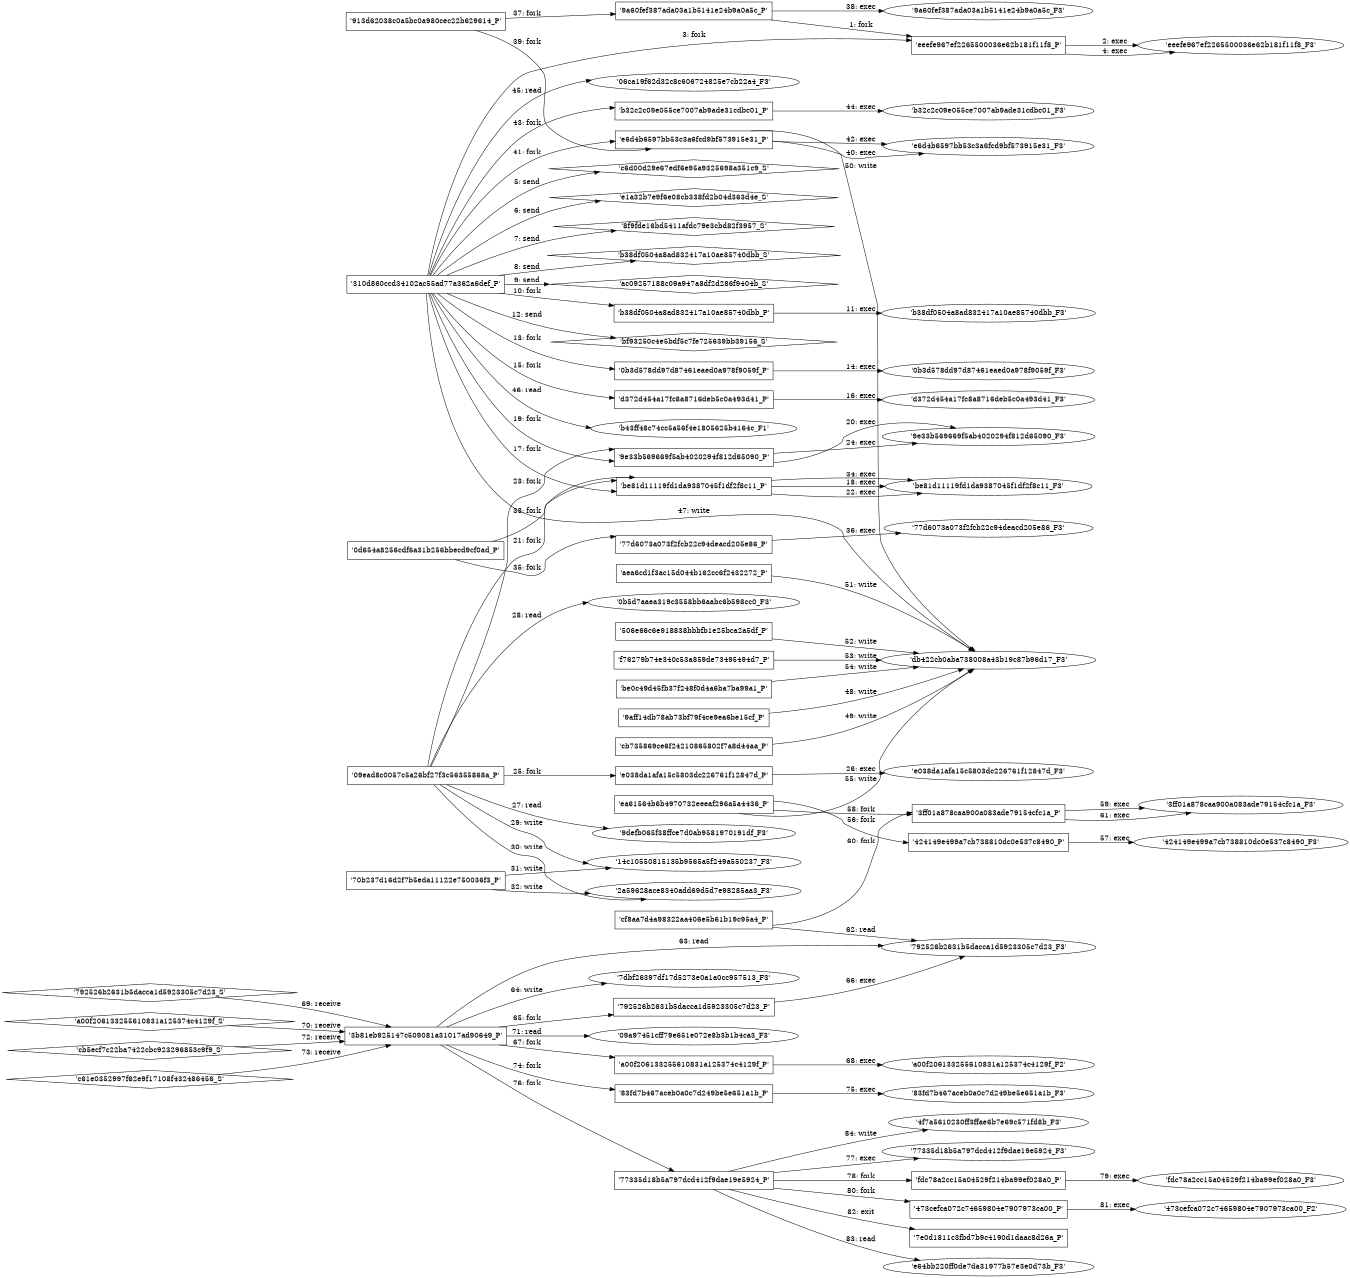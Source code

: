 digraph "D:\Learning\Paper\apt\基于CTI的攻击预警\Dataset\攻击图\ASGfromALLCTI\New HawkEye Reborn Variant Emerges Following Ownership Change.dot" {
rankdir="LR"
size="9"
fixedsize="false"
splines="true"
nodesep=0.3
ranksep=0
fontsize=10
overlap="scalexy"
engine= "neato"
	"'9a60fef387ada03a1b5141e24b9a0a5c_P'" [node_type=Process shape=box]
	"'eeefe967ef2265500036e62b181f11f8_P'" [node_type=Process shape=box]
	"'9a60fef387ada03a1b5141e24b9a0a5c_P'" -> "'eeefe967ef2265500036e62b181f11f8_P'" [label="1: fork"]
	"'eeefe967ef2265500036e62b181f11f8_P'" [node_type=Process shape=box]
	"'eeefe967ef2265500036e62b181f11f8_F3'" [node_type=File shape=ellipse]
	"'eeefe967ef2265500036e62b181f11f8_P'" -> "'eeefe967ef2265500036e62b181f11f8_F3'" [label="2: exec"]
	"'310d860ccd34102ac55ad77a362a6def_P'" [node_type=Process shape=box]
	"'eeefe967ef2265500036e62b181f11f8_P'" [node_type=Process shape=box]
	"'310d860ccd34102ac55ad77a362a6def_P'" -> "'eeefe967ef2265500036e62b181f11f8_P'" [label="3: fork"]
	"'eeefe967ef2265500036e62b181f11f8_P'" [node_type=Process shape=box]
	"'eeefe967ef2265500036e62b181f11f8_F3'" [node_type=File shape=ellipse]
	"'eeefe967ef2265500036e62b181f11f8_P'" -> "'eeefe967ef2265500036e62b181f11f8_F3'" [label="4: exec"]
	"'c6d00d29e67edf6e95a9325698a351c9_S'" [node_type=Socket shape=diamond]
	"'310d860ccd34102ac55ad77a362a6def_P'" [node_type=Process shape=box]
	"'310d860ccd34102ac55ad77a362a6def_P'" -> "'c6d00d29e67edf6e95a9325698a351c9_S'" [label="5: send"]
	"'e1a32b7e9f6e08cb338fd2b04d363d4e_S'" [node_type=Socket shape=diamond]
	"'310d860ccd34102ac55ad77a362a6def_P'" [node_type=Process shape=box]
	"'310d860ccd34102ac55ad77a362a6def_P'" -> "'e1a32b7e9f6e08cb338fd2b04d363d4e_S'" [label="6: send"]
	"'8f9fde16bd5411afdc79e3cbd82f3957_S'" [node_type=Socket shape=diamond]
	"'310d860ccd34102ac55ad77a362a6def_P'" [node_type=Process shape=box]
	"'310d860ccd34102ac55ad77a362a6def_P'" -> "'8f9fde16bd5411afdc79e3cbd82f3957_S'" [label="7: send"]
	"'b38df0504a8ad832417a10ae85740dbb_S'" [node_type=Socket shape=diamond]
	"'310d860ccd34102ac55ad77a362a6def_P'" [node_type=Process shape=box]
	"'310d860ccd34102ac55ad77a362a6def_P'" -> "'b38df0504a8ad832417a10ae85740dbb_S'" [label="8: send"]
	"'ac09257188c09a947a8df2d286f9404b_S'" [node_type=Socket shape=diamond]
	"'310d860ccd34102ac55ad77a362a6def_P'" [node_type=Process shape=box]
	"'310d860ccd34102ac55ad77a362a6def_P'" -> "'ac09257188c09a947a8df2d286f9404b_S'" [label="9: send"]
	"'310d860ccd34102ac55ad77a362a6def_P'" [node_type=Process shape=box]
	"'b38df0504a8ad832417a10ae85740dbb_P'" [node_type=Process shape=box]
	"'310d860ccd34102ac55ad77a362a6def_P'" -> "'b38df0504a8ad832417a10ae85740dbb_P'" [label="10: fork"]
	"'b38df0504a8ad832417a10ae85740dbb_P'" [node_type=Process shape=box]
	"'b38df0504a8ad832417a10ae85740dbb_F3'" [node_type=File shape=ellipse]
	"'b38df0504a8ad832417a10ae85740dbb_P'" -> "'b38df0504a8ad832417a10ae85740dbb_F3'" [label="11: exec"]
	"'bf93250c4e5bdf5c7fe725639bb39156_S'" [node_type=Socket shape=diamond]
	"'310d860ccd34102ac55ad77a362a6def_P'" [node_type=Process shape=box]
	"'310d860ccd34102ac55ad77a362a6def_P'" -> "'bf93250c4e5bdf5c7fe725639bb39156_S'" [label="12: send"]
	"'310d860ccd34102ac55ad77a362a6def_P'" [node_type=Process shape=box]
	"'0b3d578dd97d87461eaed0a978f9059f_P'" [node_type=Process shape=box]
	"'310d860ccd34102ac55ad77a362a6def_P'" -> "'0b3d578dd97d87461eaed0a978f9059f_P'" [label="13: fork"]
	"'0b3d578dd97d87461eaed0a978f9059f_P'" [node_type=Process shape=box]
	"'0b3d578dd97d87461eaed0a978f9059f_F3'" [node_type=File shape=ellipse]
	"'0b3d578dd97d87461eaed0a978f9059f_P'" -> "'0b3d578dd97d87461eaed0a978f9059f_F3'" [label="14: exec"]
	"'310d860ccd34102ac55ad77a362a6def_P'" [node_type=Process shape=box]
	"'d372d454a17fc8a8716deb5c0a493d41_P'" [node_type=Process shape=box]
	"'310d860ccd34102ac55ad77a362a6def_P'" -> "'d372d454a17fc8a8716deb5c0a493d41_P'" [label="15: fork"]
	"'d372d454a17fc8a8716deb5c0a493d41_P'" [node_type=Process shape=box]
	"'d372d454a17fc8a8716deb5c0a493d41_F3'" [node_type=File shape=ellipse]
	"'d372d454a17fc8a8716deb5c0a493d41_P'" -> "'d372d454a17fc8a8716deb5c0a493d41_F3'" [label="16: exec"]
	"'310d860ccd34102ac55ad77a362a6def_P'" [node_type=Process shape=box]
	"'be81d11119fd1da9387045f1df2f8c11_P'" [node_type=Process shape=box]
	"'310d860ccd34102ac55ad77a362a6def_P'" -> "'be81d11119fd1da9387045f1df2f8c11_P'" [label="17: fork"]
	"'be81d11119fd1da9387045f1df2f8c11_P'" [node_type=Process shape=box]
	"'be81d11119fd1da9387045f1df2f8c11_F3'" [node_type=File shape=ellipse]
	"'be81d11119fd1da9387045f1df2f8c11_P'" -> "'be81d11119fd1da9387045f1df2f8c11_F3'" [label="18: exec"]
	"'310d860ccd34102ac55ad77a362a6def_P'" [node_type=Process shape=box]
	"'9e33b569669f5ab4020294f812d65090_P'" [node_type=Process shape=box]
	"'310d860ccd34102ac55ad77a362a6def_P'" -> "'9e33b569669f5ab4020294f812d65090_P'" [label="19: fork"]
	"'9e33b569669f5ab4020294f812d65090_P'" [node_type=Process shape=box]
	"'9e33b569669f5ab4020294f812d65090_F3'" [node_type=File shape=ellipse]
	"'9e33b569669f5ab4020294f812d65090_P'" -> "'9e33b569669f5ab4020294f812d65090_F3'" [label="20: exec"]
	"'09ead8c0057c5a26bf27f3c56355868a_P'" [node_type=Process shape=box]
	"'be81d11119fd1da9387045f1df2f8c11_P'" [node_type=Process shape=box]
	"'09ead8c0057c5a26bf27f3c56355868a_P'" -> "'be81d11119fd1da9387045f1df2f8c11_P'" [label="21: fork"]
	"'be81d11119fd1da9387045f1df2f8c11_P'" [node_type=Process shape=box]
	"'be81d11119fd1da9387045f1df2f8c11_F3'" [node_type=File shape=ellipse]
	"'be81d11119fd1da9387045f1df2f8c11_P'" -> "'be81d11119fd1da9387045f1df2f8c11_F3'" [label="22: exec"]
	"'09ead8c0057c5a26bf27f3c56355868a_P'" [node_type=Process shape=box]
	"'9e33b569669f5ab4020294f812d65090_P'" [node_type=Process shape=box]
	"'09ead8c0057c5a26bf27f3c56355868a_P'" -> "'9e33b569669f5ab4020294f812d65090_P'" [label="23: fork"]
	"'9e33b569669f5ab4020294f812d65090_P'" [node_type=Process shape=box]
	"'9e33b569669f5ab4020294f812d65090_F3'" [node_type=File shape=ellipse]
	"'9e33b569669f5ab4020294f812d65090_P'" -> "'9e33b569669f5ab4020294f812d65090_F3'" [label="24: exec"]
	"'09ead8c0057c5a26bf27f3c56355868a_P'" [node_type=Process shape=box]
	"'e038da1afa15c5803dc226761f12847d_P'" [node_type=Process shape=box]
	"'09ead8c0057c5a26bf27f3c56355868a_P'" -> "'e038da1afa15c5803dc226761f12847d_P'" [label="25: fork"]
	"'e038da1afa15c5803dc226761f12847d_P'" [node_type=Process shape=box]
	"'e038da1afa15c5803dc226761f12847d_F3'" [node_type=File shape=ellipse]
	"'e038da1afa15c5803dc226761f12847d_P'" -> "'e038da1afa15c5803dc226761f12847d_F3'" [label="26: exec"]
	"'9defb065f38ffce7d0ab9581970191df_F3'" [node_type=file shape=ellipse]
	"'09ead8c0057c5a26bf27f3c56355868a_P'" [node_type=Process shape=box]
	"'09ead8c0057c5a26bf27f3c56355868a_P'" -> "'9defb065f38ffce7d0ab9581970191df_F3'" [label="27: read"]
	"'0b5d7aaea319c3558bb6aabc6b598cc0_F3'" [node_type=file shape=ellipse]
	"'09ead8c0057c5a26bf27f3c56355868a_P'" [node_type=Process shape=box]
	"'09ead8c0057c5a26bf27f3c56355868a_P'" -> "'0b5d7aaea319c3558bb6aabc6b598cc0_F3'" [label="28: read"]
	"'14c10550815135b9565a5f249a550237_F3'" [node_type=file shape=ellipse]
	"'09ead8c0057c5a26bf27f3c56355868a_P'" [node_type=Process shape=box]
	"'09ead8c0057c5a26bf27f3c56355868a_P'" -> "'14c10550815135b9565a5f249a550237_F3'" [label="29: write"]
	"'2a59628ace8340add69d5d7e98285aa3_F3'" [node_type=file shape=ellipse]
	"'09ead8c0057c5a26bf27f3c56355868a_P'" [node_type=Process shape=box]
	"'09ead8c0057c5a26bf27f3c56355868a_P'" -> "'2a59628ace8340add69d5d7e98285aa3_F3'" [label="30: write"]
	"'14c10550815135b9565a5f249a550237_F3'" [node_type=file shape=ellipse]
	"'70b237d16d2f7b5eda11122e750036f3_P'" [node_type=Process shape=box]
	"'70b237d16d2f7b5eda11122e750036f3_P'" -> "'14c10550815135b9565a5f249a550237_F3'" [label="31: write"]
	"'2a59628ace8340add69d5d7e98285aa3_F3'" [node_type=file shape=ellipse]
	"'70b237d16d2f7b5eda11122e750036f3_P'" [node_type=Process shape=box]
	"'70b237d16d2f7b5eda11122e750036f3_P'" -> "'2a59628ace8340add69d5d7e98285aa3_F3'" [label="32: write"]
	"'0d654a8256cdf6a31b256bbecd9cf0ad_P'" [node_type=Process shape=box]
	"'be81d11119fd1da9387045f1df2f8c11_P'" [node_type=Process shape=box]
	"'0d654a8256cdf6a31b256bbecd9cf0ad_P'" -> "'be81d11119fd1da9387045f1df2f8c11_P'" [label="33: fork"]
	"'be81d11119fd1da9387045f1df2f8c11_P'" [node_type=Process shape=box]
	"'be81d11119fd1da9387045f1df2f8c11_F3'" [node_type=File shape=ellipse]
	"'be81d11119fd1da9387045f1df2f8c11_P'" -> "'be81d11119fd1da9387045f1df2f8c11_F3'" [label="34: exec"]
	"'0d654a8256cdf6a31b256bbecd9cf0ad_P'" [node_type=Process shape=box]
	"'77d6073a073f2fcb22c94deacd205e86_P'" [node_type=Process shape=box]
	"'0d654a8256cdf6a31b256bbecd9cf0ad_P'" -> "'77d6073a073f2fcb22c94deacd205e86_P'" [label="35: fork"]
	"'77d6073a073f2fcb22c94deacd205e86_P'" [node_type=Process shape=box]
	"'77d6073a073f2fcb22c94deacd205e86_F3'" [node_type=File shape=ellipse]
	"'77d6073a073f2fcb22c94deacd205e86_P'" -> "'77d6073a073f2fcb22c94deacd205e86_F3'" [label="36: exec"]
	"'913d62038c0a5bc0a980cec22b629614_P'" [node_type=Process shape=box]
	"'9a60fef387ada03a1b5141e24b9a0a5c_P'" [node_type=Process shape=box]
	"'913d62038c0a5bc0a980cec22b629614_P'" -> "'9a60fef387ada03a1b5141e24b9a0a5c_P'" [label="37: fork"]
	"'9a60fef387ada03a1b5141e24b9a0a5c_P'" [node_type=Process shape=box]
	"'9a60fef387ada03a1b5141e24b9a0a5c_F3'" [node_type=File shape=ellipse]
	"'9a60fef387ada03a1b5141e24b9a0a5c_P'" -> "'9a60fef387ada03a1b5141e24b9a0a5c_F3'" [label="38: exec"]
	"'913d62038c0a5bc0a980cec22b629614_P'" [node_type=Process shape=box]
	"'e6d4b6597bb53c3a6fcd9bf573915e31_P'" [node_type=Process shape=box]
	"'913d62038c0a5bc0a980cec22b629614_P'" -> "'e6d4b6597bb53c3a6fcd9bf573915e31_P'" [label="39: fork"]
	"'e6d4b6597bb53c3a6fcd9bf573915e31_P'" [node_type=Process shape=box]
	"'e6d4b6597bb53c3a6fcd9bf573915e31_F3'" [node_type=File shape=ellipse]
	"'e6d4b6597bb53c3a6fcd9bf573915e31_P'" -> "'e6d4b6597bb53c3a6fcd9bf573915e31_F3'" [label="40: exec"]
	"'310d860ccd34102ac55ad77a362a6def_P'" [node_type=Process shape=box]
	"'e6d4b6597bb53c3a6fcd9bf573915e31_P'" [node_type=Process shape=box]
	"'310d860ccd34102ac55ad77a362a6def_P'" -> "'e6d4b6597bb53c3a6fcd9bf573915e31_P'" [label="41: fork"]
	"'e6d4b6597bb53c3a6fcd9bf573915e31_P'" [node_type=Process shape=box]
	"'e6d4b6597bb53c3a6fcd9bf573915e31_F3'" [node_type=File shape=ellipse]
	"'e6d4b6597bb53c3a6fcd9bf573915e31_P'" -> "'e6d4b6597bb53c3a6fcd9bf573915e31_F3'" [label="42: exec"]
	"'310d860ccd34102ac55ad77a362a6def_P'" [node_type=Process shape=box]
	"'b32c2c09e055ce7007ab9ade31cdbc01_P'" [node_type=Process shape=box]
	"'310d860ccd34102ac55ad77a362a6def_P'" -> "'b32c2c09e055ce7007ab9ade31cdbc01_P'" [label="43: fork"]
	"'b32c2c09e055ce7007ab9ade31cdbc01_P'" [node_type=Process shape=box]
	"'b32c2c09e055ce7007ab9ade31cdbc01_F3'" [node_type=File shape=ellipse]
	"'b32c2c09e055ce7007ab9ade31cdbc01_P'" -> "'b32c2c09e055ce7007ab9ade31cdbc01_F3'" [label="44: exec"]
	"'06ca19f62d32c8c606724825e7cb22a4_F3'" [node_type=file shape=ellipse]
	"'310d860ccd34102ac55ad77a362a6def_P'" [node_type=Process shape=box]
	"'310d860ccd34102ac55ad77a362a6def_P'" -> "'06ca19f62d32c8c606724825e7cb22a4_F3'" [label="45: read"]
	"'b43ff48c74cc5a56f4e1805625b4164c_F1'" [node_type=file shape=ellipse]
	"'310d860ccd34102ac55ad77a362a6def_P'" [node_type=Process shape=box]
	"'310d860ccd34102ac55ad77a362a6def_P'" -> "'b43ff48c74cc5a56f4e1805625b4164c_F1'" [label="46: read"]
	"'db422cb0aba738008a43b19c87b96d17_F3'" [node_type=file shape=ellipse]
	"'310d860ccd34102ac55ad77a362a6def_P'" [node_type=Process shape=box]
	"'310d860ccd34102ac55ad77a362a6def_P'" -> "'db422cb0aba738008a43b19c87b96d17_F3'" [label="47: write"]
	"'db422cb0aba738008a43b19c87b96d17_F3'" [node_type=file shape=ellipse]
	"'9aff14db78ab73bf79f4ce9ea6be15cf_P'" [node_type=Process shape=box]
	"'9aff14db78ab73bf79f4ce9ea6be15cf_P'" -> "'db422cb0aba738008a43b19c87b96d17_F3'" [label="48: write"]
	"'db422cb0aba738008a43b19c87b96d17_F3'" [node_type=file shape=ellipse]
	"'cb735869ce6f24210865802f7a8d44aa_P'" [node_type=Process shape=box]
	"'cb735869ce6f24210865802f7a8d44aa_P'" -> "'db422cb0aba738008a43b19c87b96d17_F3'" [label="49: write"]
	"'db422cb0aba738008a43b19c87b96d17_F3'" [node_type=file shape=ellipse]
	"'e6d4b6597bb53c3a6fcd9bf573915e31_P'" [node_type=Process shape=box]
	"'e6d4b6597bb53c3a6fcd9bf573915e31_P'" -> "'db422cb0aba738008a43b19c87b96d17_F3'" [label="50: write"]
	"'db422cb0aba738008a43b19c87b96d17_F3'" [node_type=file shape=ellipse]
	"'aea6cd1f3ac15d044b162cc6f2432272_P'" [node_type=Process shape=box]
	"'aea6cd1f3ac15d044b162cc6f2432272_P'" -> "'db422cb0aba738008a43b19c87b96d17_F3'" [label="51: write"]
	"'db422cb0aba738008a43b19c87b96d17_F3'" [node_type=file shape=ellipse]
	"'506e66c6e918838bbbfb1e25bca2a5df_P'" [node_type=Process shape=box]
	"'506e66c6e918838bbbfb1e25bca2a5df_P'" -> "'db422cb0aba738008a43b19c87b96d17_F3'" [label="52: write"]
	"'db422cb0aba738008a43b19c87b96d17_F3'" [node_type=file shape=ellipse]
	"'f76279b74e340c53a859de73495494d7_P'" [node_type=Process shape=box]
	"'f76279b74e340c53a859de73495494d7_P'" -> "'db422cb0aba738008a43b19c87b96d17_F3'" [label="53: write"]
	"'db422cb0aba738008a43b19c87b96d17_F3'" [node_type=file shape=ellipse]
	"'be0c49d45fb37f248f0d4a6ba7ba99a1_P'" [node_type=Process shape=box]
	"'be0c49d45fb37f248f0d4a6ba7ba99a1_P'" -> "'db422cb0aba738008a43b19c87b96d17_F3'" [label="54: write"]
	"'db422cb0aba738008a43b19c87b96d17_F3'" [node_type=file shape=ellipse]
	"'ea61564b6b4970732eeeaf296a5a4436_P'" [node_type=Process shape=box]
	"'ea61564b6b4970732eeeaf296a5a4436_P'" -> "'db422cb0aba738008a43b19c87b96d17_F3'" [label="55: write"]
	"'ea61564b6b4970732eeeaf296a5a4436_P'" [node_type=Process shape=box]
	"'424149e499a7cb738810dc0e537c8490_P'" [node_type=Process shape=box]
	"'ea61564b6b4970732eeeaf296a5a4436_P'" -> "'424149e499a7cb738810dc0e537c8490_P'" [label="56: fork"]
	"'424149e499a7cb738810dc0e537c8490_P'" [node_type=Process shape=box]
	"'424149e499a7cb738810dc0e537c8490_F3'" [node_type=File shape=ellipse]
	"'424149e499a7cb738810dc0e537c8490_P'" -> "'424149e499a7cb738810dc0e537c8490_F3'" [label="57: exec"]
	"'ea61564b6b4970732eeeaf296a5a4436_P'" [node_type=Process shape=box]
	"'3ff01a878caa900a083ade79154cfc1a_P'" [node_type=Process shape=box]
	"'ea61564b6b4970732eeeaf296a5a4436_P'" -> "'3ff01a878caa900a083ade79154cfc1a_P'" [label="58: fork"]
	"'3ff01a878caa900a083ade79154cfc1a_P'" [node_type=Process shape=box]
	"'3ff01a878caa900a083ade79154cfc1a_F3'" [node_type=File shape=ellipse]
	"'3ff01a878caa900a083ade79154cfc1a_P'" -> "'3ff01a878caa900a083ade79154cfc1a_F3'" [label="59: exec"]
	"'cf8aa7d4a98322aa406e5b61b19c95a4_P'" [node_type=Process shape=box]
	"'3ff01a878caa900a083ade79154cfc1a_P'" [node_type=Process shape=box]
	"'cf8aa7d4a98322aa406e5b61b19c95a4_P'" -> "'3ff01a878caa900a083ade79154cfc1a_P'" [label="60: fork"]
	"'3ff01a878caa900a083ade79154cfc1a_P'" [node_type=Process shape=box]
	"'3ff01a878caa900a083ade79154cfc1a_F3'" [node_type=File shape=ellipse]
	"'3ff01a878caa900a083ade79154cfc1a_P'" -> "'3ff01a878caa900a083ade79154cfc1a_F3'" [label="61: exec"]
	"'792526b2631b5dacca1d5923305c7d23_F3'" [node_type=file shape=ellipse]
	"'cf8aa7d4a98322aa406e5b61b19c95a4_P'" [node_type=Process shape=box]
	"'cf8aa7d4a98322aa406e5b61b19c95a4_P'" -> "'792526b2631b5dacca1d5923305c7d23_F3'" [label="62: read"]
	"'792526b2631b5dacca1d5923305c7d23_F3'" [node_type=file shape=ellipse]
	"'3b81eb925147c509081a31017ad90649_P'" [node_type=Process shape=box]
	"'3b81eb925147c509081a31017ad90649_P'" -> "'792526b2631b5dacca1d5923305c7d23_F3'" [label="63: read"]
	"'7dbf26397df17d5273e0a1a0cc957513_F3'" [node_type=file shape=ellipse]
	"'3b81eb925147c509081a31017ad90649_P'" [node_type=Process shape=box]
	"'3b81eb925147c509081a31017ad90649_P'" -> "'7dbf26397df17d5273e0a1a0cc957513_F3'" [label="64: write"]
	"'3b81eb925147c509081a31017ad90649_P'" [node_type=Process shape=box]
	"'792526b2631b5dacca1d5923305c7d23_P'" [node_type=Process shape=box]
	"'3b81eb925147c509081a31017ad90649_P'" -> "'792526b2631b5dacca1d5923305c7d23_P'" [label="65: fork"]
	"'792526b2631b5dacca1d5923305c7d23_P'" [node_type=Process shape=box]
	"'792526b2631b5dacca1d5923305c7d23_F3'" [node_type=File shape=ellipse]
	"'792526b2631b5dacca1d5923305c7d23_P'" -> "'792526b2631b5dacca1d5923305c7d23_F3'" [label="66: exec"]
	"'3b81eb925147c509081a31017ad90649_P'" [node_type=Process shape=box]
	"'a00f206133255610831a125374c4129f_P'" [node_type=Process shape=box]
	"'3b81eb925147c509081a31017ad90649_P'" -> "'a00f206133255610831a125374c4129f_P'" [label="67: fork"]
	"'a00f206133255610831a125374c4129f_P'" [node_type=Process shape=box]
	"'a00f206133255610831a125374c4129f_F2'" [node_type=File shape=ellipse]
	"'a00f206133255610831a125374c4129f_P'" -> "'a00f206133255610831a125374c4129f_F2'" [label="68: exec"]
	"'3b81eb925147c509081a31017ad90649_P'" [node_type=Process shape=box]
	"'792526b2631b5dacca1d5923305c7d23_S'" [node_type=Socket shape=diamond]
	"'792526b2631b5dacca1d5923305c7d23_S'" -> "'3b81eb925147c509081a31017ad90649_P'" [label="69: receive"]
	"'3b81eb925147c509081a31017ad90649_P'" [node_type=Process shape=box]
	"'a00f206133255610831a125374c4129f_S'" [node_type=Socket shape=diamond]
	"'a00f206133255610831a125374c4129f_S'" -> "'3b81eb925147c509081a31017ad90649_P'" [label="70: receive"]
	"'09a97451cff79e651e072e8b3b1b4ca3_F3'" [node_type=file shape=ellipse]
	"'3b81eb925147c509081a31017ad90649_P'" [node_type=Process shape=box]
	"'3b81eb925147c509081a31017ad90649_P'" -> "'09a97451cff79e651e072e8b3b1b4ca3_F3'" [label="71: read"]
	"'3b81eb925147c509081a31017ad90649_P'" [node_type=Process shape=box]
	"'cb5ecf7c22ba7422cbc923296853c9f9_S'" [node_type=Socket shape=diamond]
	"'cb5ecf7c22ba7422cbc923296853c9f9_S'" -> "'3b81eb925147c509081a31017ad90649_P'" [label="72: receive"]
	"'3b81eb925147c509081a31017ad90649_P'" [node_type=Process shape=box]
	"'c61e0352997f62e9f17108f432486456_S'" [node_type=Socket shape=diamond]
	"'c61e0352997f62e9f17108f432486456_S'" -> "'3b81eb925147c509081a31017ad90649_P'" [label="73: receive"]
	"'3b81eb925147c509081a31017ad90649_P'" [node_type=Process shape=box]
	"'83fd7b467aceb0a0c7d249be5e651a1b_P'" [node_type=Process shape=box]
	"'3b81eb925147c509081a31017ad90649_P'" -> "'83fd7b467aceb0a0c7d249be5e651a1b_P'" [label="74: fork"]
	"'83fd7b467aceb0a0c7d249be5e651a1b_P'" [node_type=Process shape=box]
	"'83fd7b467aceb0a0c7d249be5e651a1b_F3'" [node_type=File shape=ellipse]
	"'83fd7b467aceb0a0c7d249be5e651a1b_P'" -> "'83fd7b467aceb0a0c7d249be5e651a1b_F3'" [label="75: exec"]
	"'3b81eb925147c509081a31017ad90649_P'" [node_type=Process shape=box]
	"'77335d18b5a797dcd412f9dae19e5924_P'" [node_type=Process shape=box]
	"'3b81eb925147c509081a31017ad90649_P'" -> "'77335d18b5a797dcd412f9dae19e5924_P'" [label="76: fork"]
	"'77335d18b5a797dcd412f9dae19e5924_P'" [node_type=Process shape=box]
	"'77335d18b5a797dcd412f9dae19e5924_F3'" [node_type=File shape=ellipse]
	"'77335d18b5a797dcd412f9dae19e5924_P'" -> "'77335d18b5a797dcd412f9dae19e5924_F3'" [label="77: exec"]
	"'77335d18b5a797dcd412f9dae19e5924_P'" [node_type=Process shape=box]
	"'fdc78a2cc15a04529f214ba99ef028a0_P'" [node_type=Process shape=box]
	"'77335d18b5a797dcd412f9dae19e5924_P'" -> "'fdc78a2cc15a04529f214ba99ef028a0_P'" [label="78: fork"]
	"'fdc78a2cc15a04529f214ba99ef028a0_P'" [node_type=Process shape=box]
	"'fdc78a2cc15a04529f214ba99ef028a0_F3'" [node_type=File shape=ellipse]
	"'fdc78a2cc15a04529f214ba99ef028a0_P'" -> "'fdc78a2cc15a04529f214ba99ef028a0_F3'" [label="79: exec"]
	"'77335d18b5a797dcd412f9dae19e5924_P'" [node_type=Process shape=box]
	"'473cefca072c74659804e7907973ca00_P'" [node_type=Process shape=box]
	"'77335d18b5a797dcd412f9dae19e5924_P'" -> "'473cefca072c74659804e7907973ca00_P'" [label="80: fork"]
	"'473cefca072c74659804e7907973ca00_P'" [node_type=Process shape=box]
	"'473cefca072c74659804e7907973ca00_F2'" [node_type=File shape=ellipse]
	"'473cefca072c74659804e7907973ca00_P'" -> "'473cefca072c74659804e7907973ca00_F2'" [label="81: exec"]
	"'77335d18b5a797dcd412f9dae19e5924_P'" [node_type=Process shape=box]
	"'7e0d1811c3fbd7b9c4190d1daac8d26a_P'" [node_type=Process shape=box]
	"'77335d18b5a797dcd412f9dae19e5924_P'" -> "'7e0d1811c3fbd7b9c4190d1daac8d26a_P'" [label="82: exit"]
	"'e64bb220ff0de7da31977b57e3e0d73b_F3'" [node_type=file shape=ellipse]
	"'77335d18b5a797dcd412f9dae19e5924_P'" [node_type=Process shape=box]
	"'77335d18b5a797dcd412f9dae19e5924_P'" -> "'e64bb220ff0de7da31977b57e3e0d73b_F3'" [label="83: read"]
	"'4f7a5610230ff3ffae6b7e69c571fd8b_F3'" [node_type=file shape=ellipse]
	"'77335d18b5a797dcd412f9dae19e5924_P'" [node_type=Process shape=box]
	"'77335d18b5a797dcd412f9dae19e5924_P'" -> "'4f7a5610230ff3ffae6b7e69c571fd8b_F3'" [label="84: write"]
}
